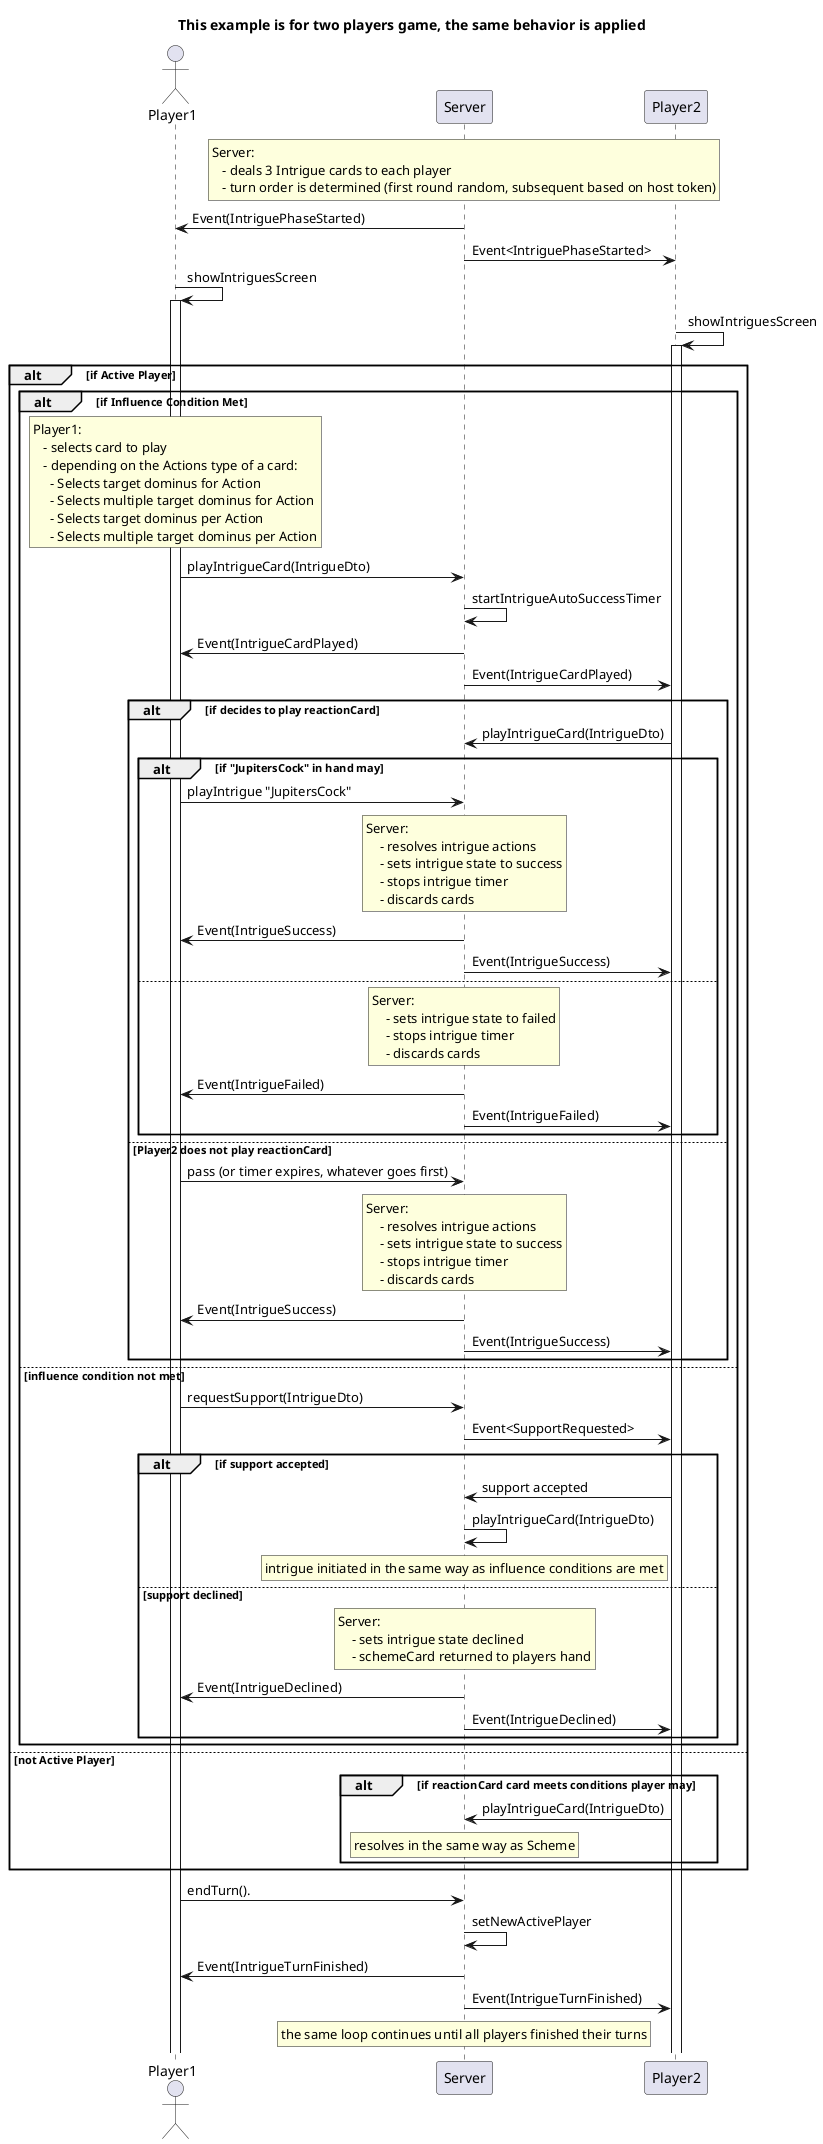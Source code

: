 @startuml
title
This example is for two players game, the same behavior is applied
end title

actor Player1
rnote over Server
 Server:
    - deals 3 Intrigue cards to each player
    - turn order is determined (first round random, subsequent based on host token)
endrnote

Server -> Player1: Event(IntriguePhaseStarted)
& Server -> Player2: Event<IntriguePhaseStarted>
Player1 -> Player1: showIntriguesScreen
activate Player1
& Player2 -> Player2: showIntriguesScreen
activate Player2
alt if Active Player
    alt if Influence Condition Met
        rnote over Player1
         Player1:
            - selects card to play
            - depending on the Actions type of a card:
              - Selects target dominus for Action
              - Selects multiple target dominus for Action
              - Selects target dominus per Action
              - Selects multiple target dominus per Action
        endrnote
        Player1 -> Server: playIntrigueCard(IntrigueDto)
        Server -> Server: startIntrigueAutoSuccessTimer
        Server -> Player1: Event(IntrigueCardPlayed)
        Server -> Player2: Event(IntrigueCardPlayed)
            alt if decides to play reactionCard
                    Player2 -> Server: playIntrigueCard(IntrigueDto)
                    alt if "JupitersCock" in hand may
                        Player1 -> Server: playIntrigue "JupitersCock"
                        rnote over Server
                        Server:
                            - resolves intrigue actions
                            - sets intrigue state to success
                            - stops intrigue timer
                            - discards cards
                        endrnote
                        Server -> Player1: Event(IntrigueSuccess)
                        Server -> Player2: Event(IntrigueSuccess)
                    else
                        rnote over Server
                        Server:
                            - sets intrigue state to failed
                            - stops intrigue timer
                            - discards cards
                        endrnote

                        Server -> Player1: Event(IntrigueFailed)
                        Server -> Player2: Event(IntrigueFailed)
                    end
                else Player2 does not play reactionCard
                    Player1 -> Server: pass (or timer expires, whatever goes first)
                    rnote over Server
                    Server:
                        - resolves intrigue actions
                        - sets intrigue state to success
                        - stops intrigue timer
                        - discards cards
                    endrnote
                    Server -> Player1: Event(IntrigueSuccess)
                    Server -> Player2: Event(IntrigueSuccess)
            end
    else influence condition not met
        Player1 -> Server: requestSupport(IntrigueDto)
        Server -> Player2: Event<SupportRequested>
        alt if support accepted
            Player2 -> Server: support accepted
            Server -> Server: playIntrigueCard(IntrigueDto)
            rnote over Server
                intrigue initiated in the same way as influence conditions are met
            endrnote
        else support declined
            rnote over Server
            Server:
                - sets intrigue state declined
                - schemeCard returned to players hand
            endrnote
            Server -> Player1: Event(IntrigueDeclined)
            Server -> Player2: Event(IntrigueDeclined)
        end
    end
else not Active Player
    alt if reactionCard card meets conditions player may
        Player2 -> Server: playIntrigueCard(IntrigueDto)
        rnote over Server
            resolves in the same way as Scheme
        endrnote
    end
end

Player1 -> Server: endTurn().
Server -> Server: setNewActivePlayer
Server -> Player1: Event(IntrigueTurnFinished)
Server -> Player2: Event(IntrigueTurnFinished)
rnote over Server
     the same loop continues until all players finished their turns
endrnote

@enduml
